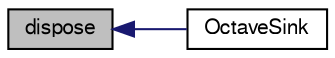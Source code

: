 digraph G
{
  edge [fontname="FreeSans",fontsize="10",labelfontname="FreeSans",labelfontsize="10"];
  node [fontname="FreeSans",fontsize="10",shape=record];
  rankdir="LR";
  Node1 [label="dispose",height=0.2,width=0.4,color="black", fillcolor="grey75", style="filled" fontcolor="black"];
  Node1 -> Node2 [dir="back",color="midnightblue",fontsize="10",style="solid",fontname="FreeSans"];
  Node2 [label="OctaveSink",height=0.2,width=0.4,color="black", fillcolor="white", style="filled",URL="$classorg_1_1octave_1_1graphics_1_1_octave_sink.html#a2541f4d15fa1dd5809fd69ab4f3dd5a6"];
}

